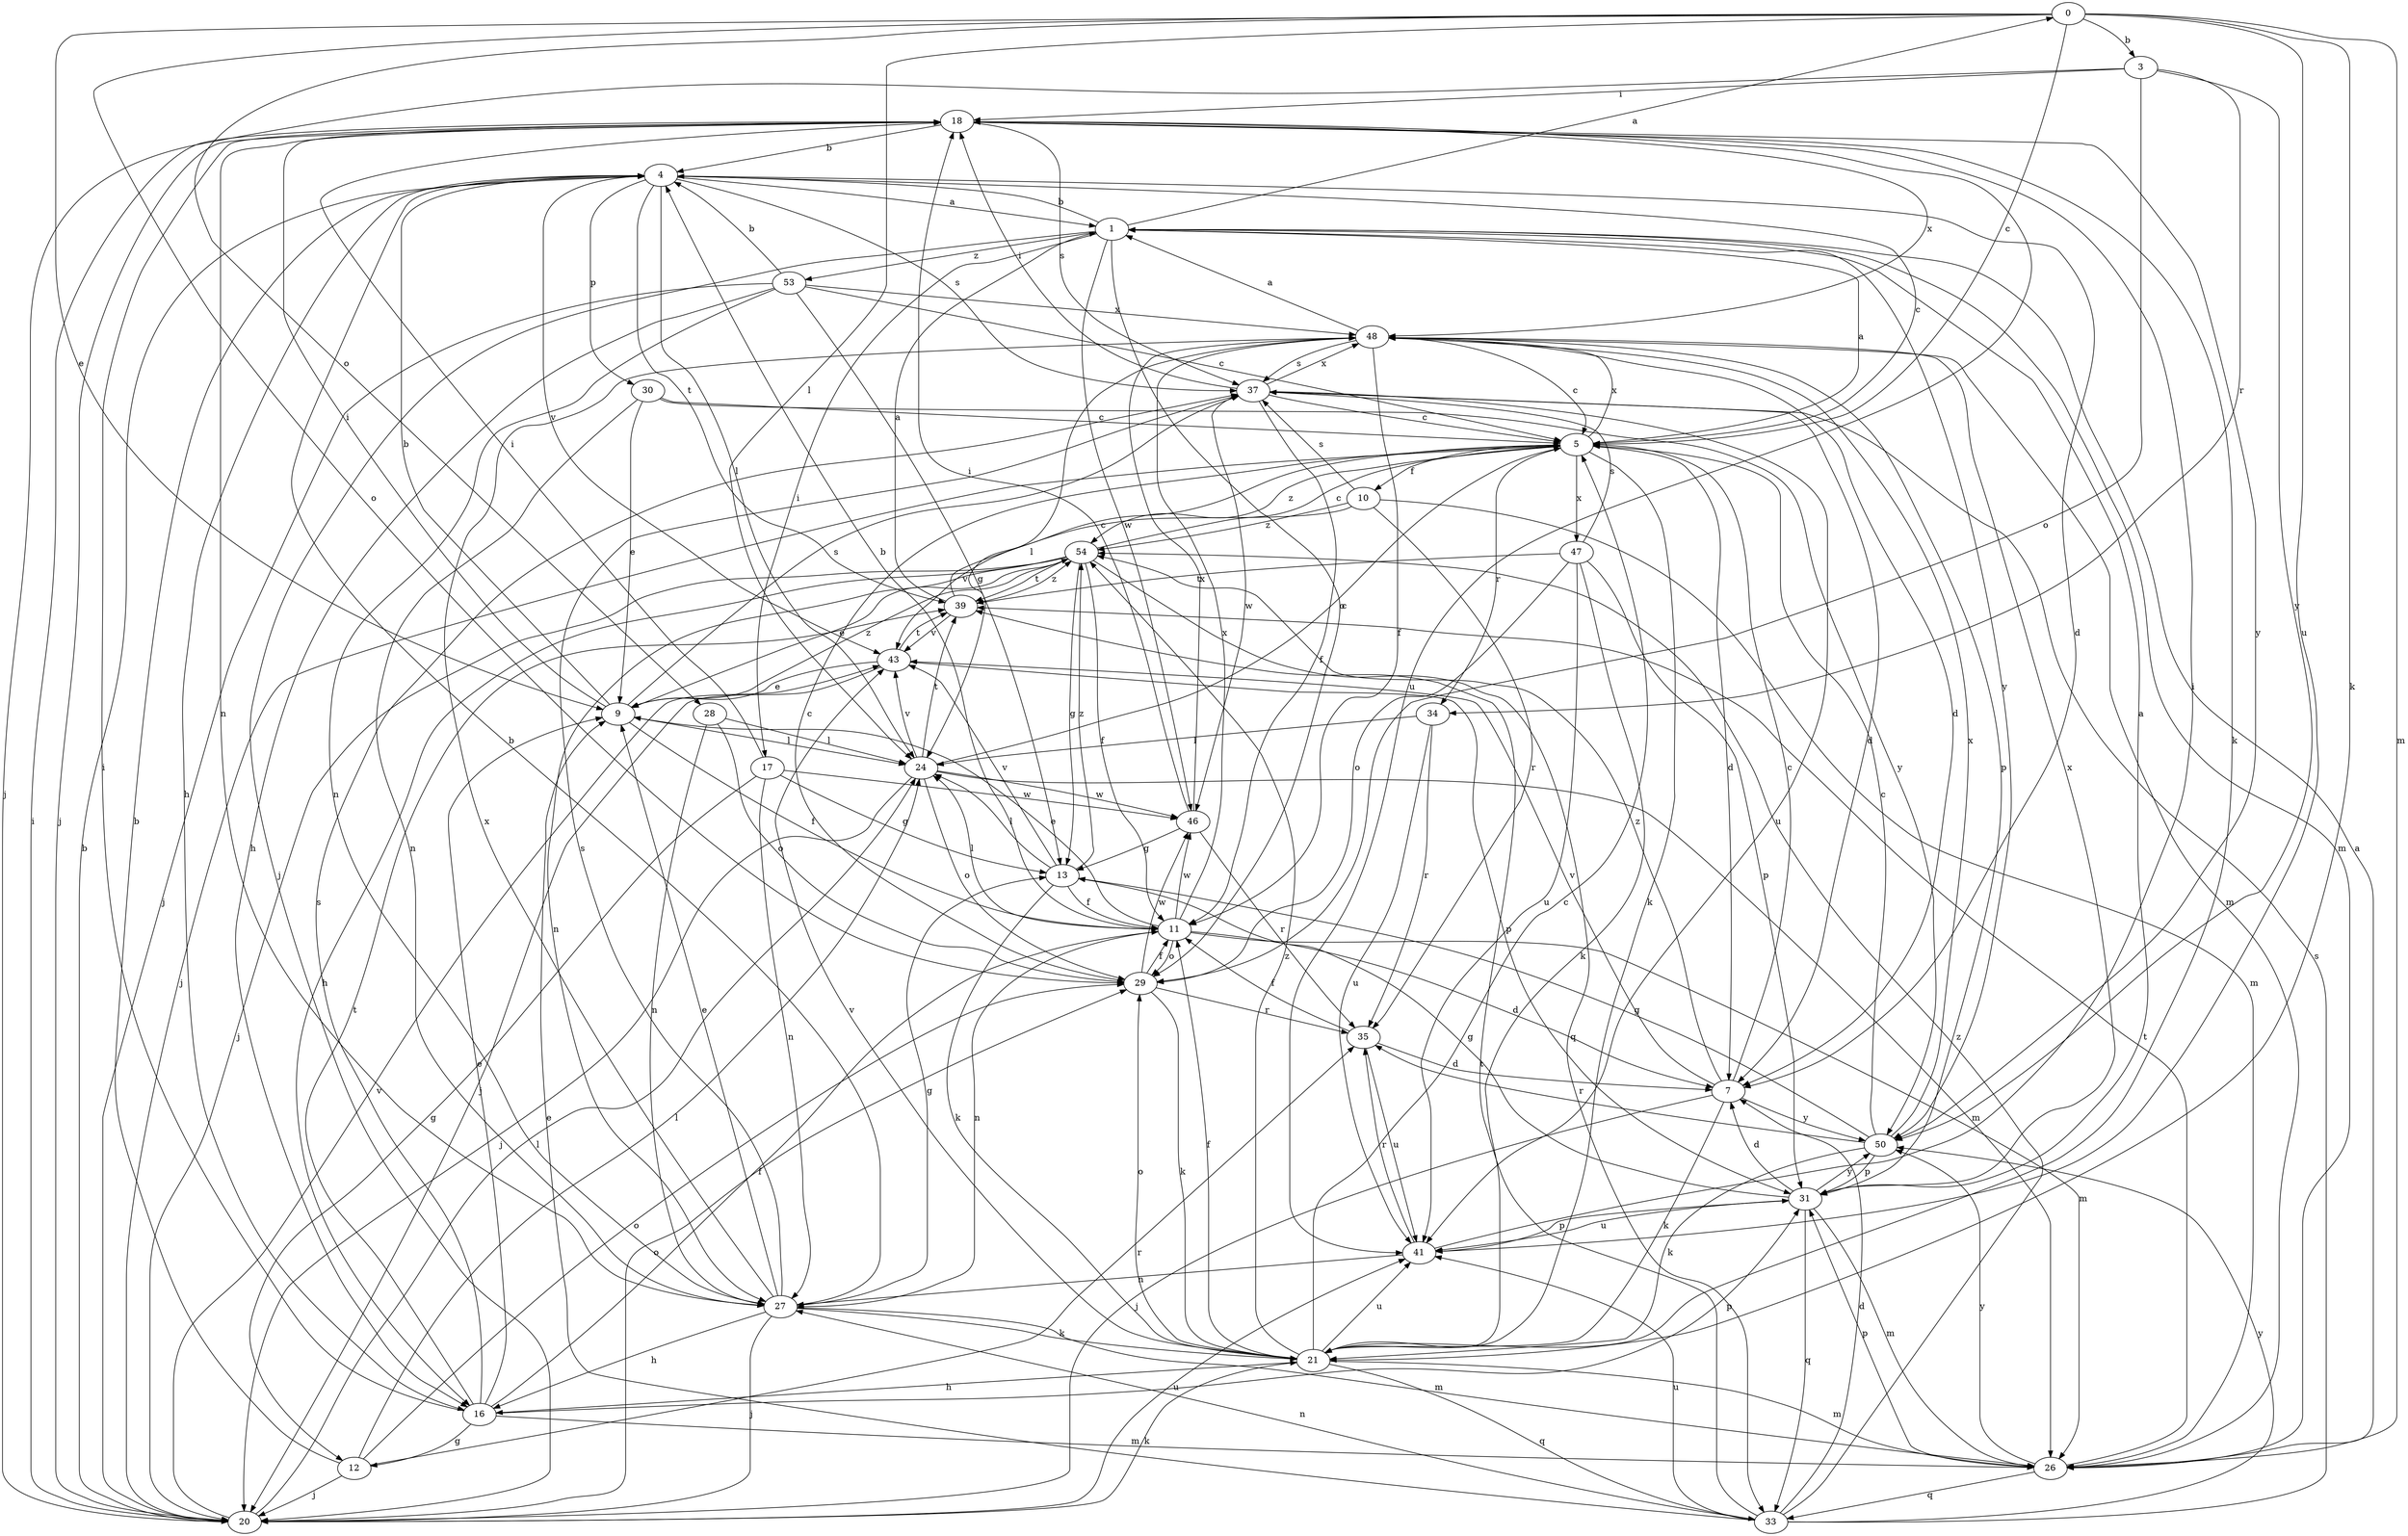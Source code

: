 strict digraph  {
0;
1;
3;
4;
5;
7;
9;
10;
11;
12;
13;
16;
17;
18;
20;
21;
24;
26;
27;
28;
29;
30;
31;
33;
34;
35;
37;
39;
41;
43;
46;
47;
48;
50;
53;
54;
0 -> 3  [label=b];
0 -> 5  [label=c];
0 -> 9  [label=e];
0 -> 21  [label=k];
0 -> 24  [label=l];
0 -> 26  [label=m];
0 -> 28  [label=o];
0 -> 29  [label=o];
0 -> 41  [label=u];
1 -> 0  [label=a];
1 -> 4  [label=b];
1 -> 17  [label=i];
1 -> 20  [label=j];
1 -> 26  [label=m];
1 -> 29  [label=o];
1 -> 46  [label=w];
1 -> 50  [label=y];
1 -> 53  [label=z];
3 -> 18  [label=i];
3 -> 20  [label=j];
3 -> 29  [label=o];
3 -> 34  [label=r];
3 -> 50  [label=y];
4 -> 1  [label=a];
4 -> 5  [label=c];
4 -> 7  [label=d];
4 -> 16  [label=h];
4 -> 24  [label=l];
4 -> 30  [label=p];
4 -> 37  [label=s];
4 -> 39  [label=t];
4 -> 43  [label=v];
5 -> 1  [label=a];
5 -> 7  [label=d];
5 -> 10  [label=f];
5 -> 20  [label=j];
5 -> 21  [label=k];
5 -> 34  [label=r];
5 -> 47  [label=x];
5 -> 48  [label=x];
5 -> 54  [label=z];
7 -> 5  [label=c];
7 -> 20  [label=j];
7 -> 21  [label=k];
7 -> 43  [label=v];
7 -> 50  [label=y];
7 -> 54  [label=z];
9 -> 4  [label=b];
9 -> 11  [label=f];
9 -> 18  [label=i];
9 -> 24  [label=l];
9 -> 37  [label=s];
9 -> 54  [label=z];
10 -> 26  [label=m];
10 -> 35  [label=r];
10 -> 37  [label=s];
10 -> 43  [label=v];
10 -> 54  [label=z];
11 -> 4  [label=b];
11 -> 7  [label=d];
11 -> 9  [label=e];
11 -> 24  [label=l];
11 -> 26  [label=m];
11 -> 27  [label=n];
11 -> 29  [label=o];
11 -> 46  [label=w];
11 -> 48  [label=x];
12 -> 4  [label=b];
12 -> 20  [label=j];
12 -> 24  [label=l];
12 -> 29  [label=o];
12 -> 35  [label=r];
13 -> 11  [label=f];
13 -> 21  [label=k];
13 -> 24  [label=l];
13 -> 43  [label=v];
13 -> 54  [label=z];
16 -> 9  [label=e];
16 -> 11  [label=f];
16 -> 12  [label=g];
16 -> 18  [label=i];
16 -> 26  [label=m];
16 -> 31  [label=p];
16 -> 37  [label=s];
16 -> 39  [label=t];
17 -> 12  [label=g];
17 -> 13  [label=g];
17 -> 18  [label=i];
17 -> 27  [label=n];
17 -> 46  [label=w];
18 -> 4  [label=b];
18 -> 20  [label=j];
18 -> 21  [label=k];
18 -> 27  [label=n];
18 -> 37  [label=s];
18 -> 41  [label=u];
18 -> 48  [label=x];
18 -> 50  [label=y];
20 -> 4  [label=b];
20 -> 18  [label=i];
20 -> 21  [label=k];
20 -> 24  [label=l];
20 -> 29  [label=o];
20 -> 41  [label=u];
20 -> 43  [label=v];
21 -> 5  [label=c];
21 -> 11  [label=f];
21 -> 16  [label=h];
21 -> 26  [label=m];
21 -> 29  [label=o];
21 -> 33  [label=q];
21 -> 41  [label=u];
21 -> 43  [label=v];
21 -> 54  [label=z];
24 -> 5  [label=c];
24 -> 20  [label=j];
24 -> 26  [label=m];
24 -> 29  [label=o];
24 -> 39  [label=t];
24 -> 43  [label=v];
24 -> 46  [label=w];
26 -> 1  [label=a];
26 -> 31  [label=p];
26 -> 33  [label=q];
26 -> 39  [label=t];
26 -> 50  [label=y];
27 -> 4  [label=b];
27 -> 9  [label=e];
27 -> 13  [label=g];
27 -> 16  [label=h];
27 -> 20  [label=j];
27 -> 21  [label=k];
27 -> 26  [label=m];
27 -> 37  [label=s];
27 -> 48  [label=x];
28 -> 24  [label=l];
28 -> 27  [label=n];
28 -> 29  [label=o];
29 -> 5  [label=c];
29 -> 11  [label=f];
29 -> 21  [label=k];
29 -> 35  [label=r];
29 -> 46  [label=w];
30 -> 5  [label=c];
30 -> 9  [label=e];
30 -> 27  [label=n];
30 -> 50  [label=y];
31 -> 1  [label=a];
31 -> 7  [label=d];
31 -> 13  [label=g];
31 -> 26  [label=m];
31 -> 33  [label=q];
31 -> 41  [label=u];
31 -> 48  [label=x];
31 -> 50  [label=y];
33 -> 7  [label=d];
33 -> 9  [label=e];
33 -> 27  [label=n];
33 -> 37  [label=s];
33 -> 39  [label=t];
33 -> 41  [label=u];
33 -> 50  [label=y];
33 -> 54  [label=z];
34 -> 24  [label=l];
34 -> 35  [label=r];
34 -> 41  [label=u];
35 -> 7  [label=d];
35 -> 11  [label=f];
35 -> 41  [label=u];
37 -> 5  [label=c];
37 -> 7  [label=d];
37 -> 11  [label=f];
37 -> 18  [label=i];
37 -> 41  [label=u];
37 -> 46  [label=w];
37 -> 48  [label=x];
39 -> 1  [label=a];
39 -> 5  [label=c];
39 -> 43  [label=v];
39 -> 54  [label=z];
41 -> 18  [label=i];
41 -> 27  [label=n];
41 -> 31  [label=p];
41 -> 35  [label=r];
43 -> 9  [label=e];
43 -> 20  [label=j];
43 -> 31  [label=p];
43 -> 39  [label=t];
46 -> 13  [label=g];
46 -> 18  [label=i];
46 -> 35  [label=r];
46 -> 48  [label=x];
47 -> 21  [label=k];
47 -> 29  [label=o];
47 -> 31  [label=p];
47 -> 37  [label=s];
47 -> 39  [label=t];
47 -> 41  [label=u];
48 -> 1  [label=a];
48 -> 5  [label=c];
48 -> 7  [label=d];
48 -> 11  [label=f];
48 -> 24  [label=l];
48 -> 26  [label=m];
48 -> 31  [label=p];
48 -> 37  [label=s];
50 -> 5  [label=c];
50 -> 13  [label=g];
50 -> 21  [label=k];
50 -> 31  [label=p];
50 -> 35  [label=r];
50 -> 48  [label=x];
53 -> 4  [label=b];
53 -> 5  [label=c];
53 -> 13  [label=g];
53 -> 16  [label=h];
53 -> 20  [label=j];
53 -> 27  [label=n];
53 -> 48  [label=x];
54 -> 5  [label=c];
54 -> 9  [label=e];
54 -> 11  [label=f];
54 -> 13  [label=g];
54 -> 16  [label=h];
54 -> 20  [label=j];
54 -> 27  [label=n];
54 -> 33  [label=q];
54 -> 39  [label=t];
}

